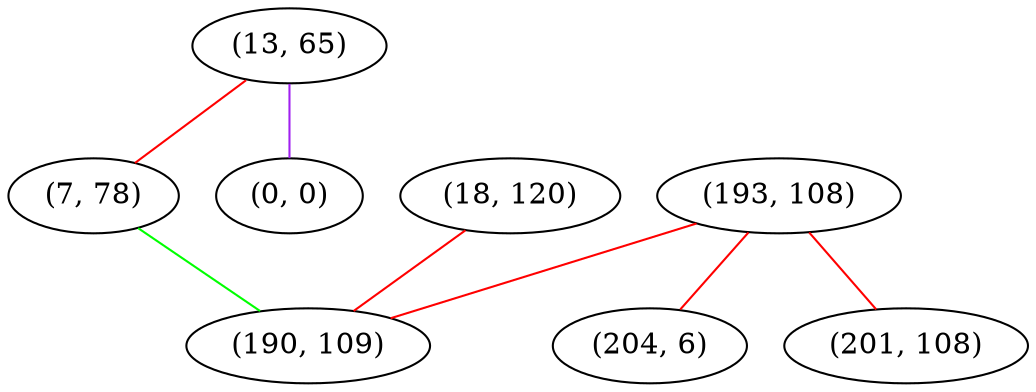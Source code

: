graph "" {
"(13, 65)";
"(7, 78)";
"(0, 0)";
"(193, 108)";
"(18, 120)";
"(204, 6)";
"(190, 109)";
"(201, 108)";
"(13, 65)" -- "(7, 78)"  [color=red, key=0, weight=1];
"(13, 65)" -- "(0, 0)"  [color=purple, key=0, weight=4];
"(7, 78)" -- "(190, 109)"  [color=green, key=0, weight=2];
"(193, 108)" -- "(201, 108)"  [color=red, key=0, weight=1];
"(193, 108)" -- "(190, 109)"  [color=red, key=0, weight=1];
"(193, 108)" -- "(204, 6)"  [color=red, key=0, weight=1];
"(18, 120)" -- "(190, 109)"  [color=red, key=0, weight=1];
}
